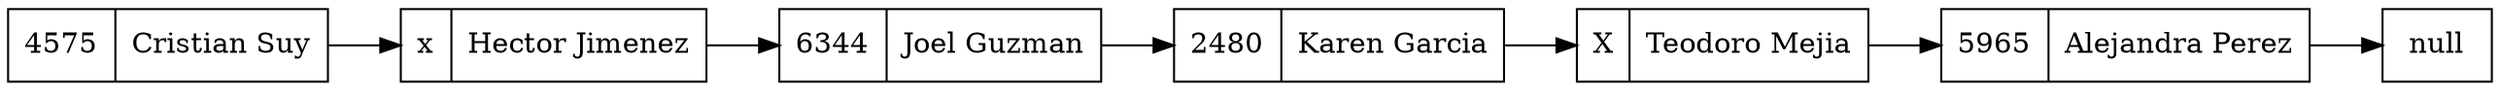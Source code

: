 digraph cola{
rankdir=LR;
node[shape = record];
nodonull2[label="null"];
nodo0[label="{4575|Cristian Suy }"];
nodo1[label="{x|Hector Jimenez }"];
nodo2[label="{6344|Joel Guzman }"];
nodo3[label="{2480|Karen Garcia }"];
nodo4[label="{X|Teodoro Mejia }"];
nodo5[label="{5965|Alejandra Perez }"];
nodo0->nodo1;
nodo1->nodo2;
nodo2->nodo3;
nodo3->nodo4;
nodo4->nodo5;
nodo5->nodonull2;
}